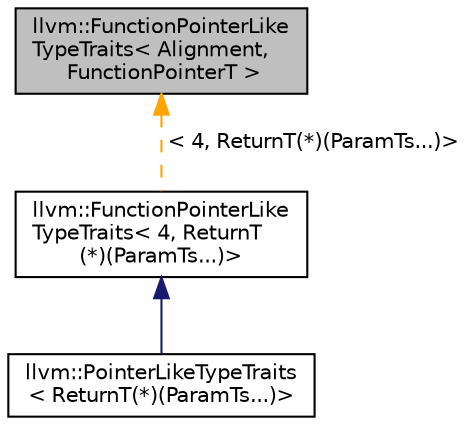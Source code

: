 digraph "llvm::FunctionPointerLikeTypeTraits&lt; Alignment, FunctionPointerT &gt;"
{
 // LATEX_PDF_SIZE
  bgcolor="transparent";
  edge [fontname="Helvetica",fontsize="10",labelfontname="Helvetica",labelfontsize="10"];
  node [fontname="Helvetica",fontsize="10",shape="box"];
  Node1 [label="llvm::FunctionPointerLike\lTypeTraits\< Alignment,\l FunctionPointerT \>",height=0.2,width=0.4,color="black", fillcolor="grey75", style="filled", fontcolor="black",tooltip="Provide suitable custom traits struct for function pointers."];
  Node1 -> Node2 [dir="back",color="orange",fontsize="10",style="dashed",label=" \< 4, ReturnT(*)(ParamTs...)\>" ,fontname="Helvetica"];
  Node2 [label="llvm::FunctionPointerLike\lTypeTraits\< 4, ReturnT\l(*)(ParamTs...)\>",height=0.2,width=0.4,color="black",URL="$structllvm_1_1FunctionPointerLikeTypeTraits.html",tooltip=" "];
  Node2 -> Node3 [dir="back",color="midnightblue",fontsize="10",style="solid",fontname="Helvetica"];
  Node3 [label="llvm::PointerLikeTypeTraits\l\< ReturnT(*)(ParamTs...)\>",height=0.2,width=0.4,color="black",URL="$structllvm_1_1PointerLikeTypeTraits_3_01ReturnT_07_5_08_07ParamTs_8_8_8_08_4.html",tooltip="Provide a default specialization for function pointers that assumes 4-byte alignment."];
}
